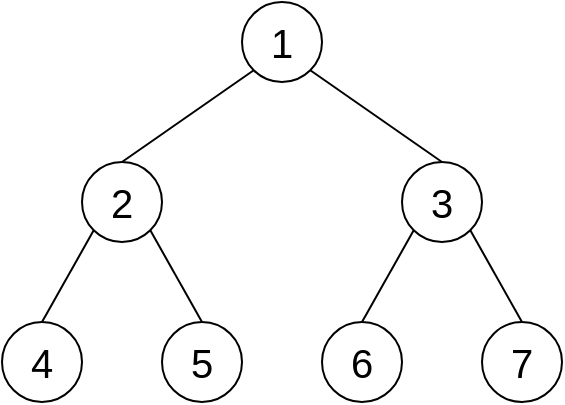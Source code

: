 <mxfile version="19.0.3" type="device"><diagram id="IZZJrakXTB2XNluh2UcN" name="Page-1"><mxGraphModel dx="850" dy="584" grid="1" gridSize="10" guides="1" tooltips="1" connect="1" arrows="1" fold="1" page="1" pageScale="1" pageWidth="1169" pageHeight="827" math="0" shadow="0"><root><mxCell id="0"/><mxCell id="1" parent="0"/><mxCell id="DRbmc5h68qz8AY9gu2UF-1" value="&lt;font style=&quot;font-size: 20px;&quot;&gt;1&lt;/font&gt;" style="ellipse;whiteSpace=wrap;html=1;" parent="1" vertex="1"><mxGeometry x="400" y="40" width="40" height="40" as="geometry"/></mxCell><mxCell id="DRbmc5h68qz8AY9gu2UF-3" value="&lt;font style=&quot;font-size: 20px;&quot;&gt;2&lt;/font&gt;" style="ellipse;whiteSpace=wrap;html=1;" parent="1" vertex="1"><mxGeometry x="320" y="120" width="40" height="40" as="geometry"/></mxCell><mxCell id="DRbmc5h68qz8AY9gu2UF-4" value="&lt;font style=&quot;font-size: 20px;&quot;&gt;3&lt;/font&gt;" style="ellipse;whiteSpace=wrap;html=1;" parent="1" vertex="1"><mxGeometry x="480" y="120" width="40" height="40" as="geometry"/></mxCell><mxCell id="DRbmc5h68qz8AY9gu2UF-5" value="&lt;font style=&quot;font-size: 20px;&quot;&gt;4&lt;/font&gt;" style="ellipse;whiteSpace=wrap;html=1;" parent="1" vertex="1"><mxGeometry x="280" y="200" width="40" height="40" as="geometry"/></mxCell><mxCell id="DRbmc5h68qz8AY9gu2UF-6" value="&lt;font style=&quot;font-size: 20px;&quot;&gt;5&lt;/font&gt;" style="ellipse;whiteSpace=wrap;html=1;" parent="1" vertex="1"><mxGeometry x="360" y="200" width="40" height="40" as="geometry"/></mxCell><mxCell id="DRbmc5h68qz8AY9gu2UF-7" value="&lt;font style=&quot;font-size: 20px;&quot;&gt;6&lt;br&gt;&lt;/font&gt;" style="ellipse;whiteSpace=wrap;html=1;" parent="1" vertex="1"><mxGeometry x="440" y="200" width="40" height="40" as="geometry"/></mxCell><mxCell id="DRbmc5h68qz8AY9gu2UF-8" value="&lt;font style=&quot;font-size: 20px;&quot;&gt;7&lt;/font&gt;" style="ellipse;whiteSpace=wrap;html=1;" parent="1" vertex="1"><mxGeometry x="520" y="200" width="40" height="40" as="geometry"/></mxCell><mxCell id="DRbmc5h68qz8AY9gu2UF-9" value="" style="endArrow=none;html=1;rounded=0;fontSize=20;entryX=0;entryY=1;entryDx=0;entryDy=0;exitX=0.5;exitY=0;exitDx=0;exitDy=0;" parent="1" source="DRbmc5h68qz8AY9gu2UF-3" target="DRbmc5h68qz8AY9gu2UF-1" edge="1"><mxGeometry width="50" height="50" relative="1" as="geometry"><mxPoint x="410" y="320" as="sourcePoint"/><mxPoint x="460" y="270" as="targetPoint"/></mxGeometry></mxCell><mxCell id="DRbmc5h68qz8AY9gu2UF-10" value="" style="endArrow=none;html=1;rounded=0;fontSize=20;entryX=0;entryY=1;entryDx=0;entryDy=0;exitX=0.5;exitY=0;exitDx=0;exitDy=0;" parent="1" source="DRbmc5h68qz8AY9gu2UF-5" target="DRbmc5h68qz8AY9gu2UF-3" edge="1"><mxGeometry width="50" height="50" relative="1" as="geometry"><mxPoint x="410" y="320" as="sourcePoint"/><mxPoint x="460" y="270" as="targetPoint"/></mxGeometry></mxCell><mxCell id="DRbmc5h68qz8AY9gu2UF-11" value="" style="endArrow=none;html=1;rounded=0;fontSize=20;entryX=1;entryY=1;entryDx=0;entryDy=0;exitX=0.5;exitY=0;exitDx=0;exitDy=0;" parent="1" source="DRbmc5h68qz8AY9gu2UF-6" target="DRbmc5h68qz8AY9gu2UF-3" edge="1"><mxGeometry width="50" height="50" relative="1" as="geometry"><mxPoint x="410" y="320" as="sourcePoint"/><mxPoint x="460" y="270" as="targetPoint"/></mxGeometry></mxCell><mxCell id="DRbmc5h68qz8AY9gu2UF-12" value="" style="endArrow=none;html=1;rounded=0;fontSize=20;entryX=1;entryY=1;entryDx=0;entryDy=0;exitX=0.5;exitY=0;exitDx=0;exitDy=0;" parent="1" source="DRbmc5h68qz8AY9gu2UF-4" target="DRbmc5h68qz8AY9gu2UF-1" edge="1"><mxGeometry width="50" height="50" relative="1" as="geometry"><mxPoint x="300" y="200" as="sourcePoint"/><mxPoint x="460" y="270" as="targetPoint"/></mxGeometry></mxCell><mxCell id="DRbmc5h68qz8AY9gu2UF-13" value="" style="endArrow=none;html=1;rounded=0;fontSize=20;entryX=0;entryY=1;entryDx=0;entryDy=0;exitX=0.5;exitY=0;exitDx=0;exitDy=0;" parent="1" source="DRbmc5h68qz8AY9gu2UF-7" target="DRbmc5h68qz8AY9gu2UF-4" edge="1"><mxGeometry width="50" height="50" relative="1" as="geometry"><mxPoint x="410" y="320" as="sourcePoint"/><mxPoint x="460" y="270" as="targetPoint"/></mxGeometry></mxCell><mxCell id="DRbmc5h68qz8AY9gu2UF-14" value="" style="endArrow=none;html=1;rounded=0;fontSize=20;entryX=1;entryY=1;entryDx=0;entryDy=0;exitX=0.5;exitY=0;exitDx=0;exitDy=0;" parent="1" source="DRbmc5h68qz8AY9gu2UF-8" target="DRbmc5h68qz8AY9gu2UF-4" edge="1"><mxGeometry width="50" height="50" relative="1" as="geometry"><mxPoint x="410" y="320" as="sourcePoint"/><mxPoint x="460" y="270" as="targetPoint"/></mxGeometry></mxCell></root></mxGraphModel></diagram></mxfile>